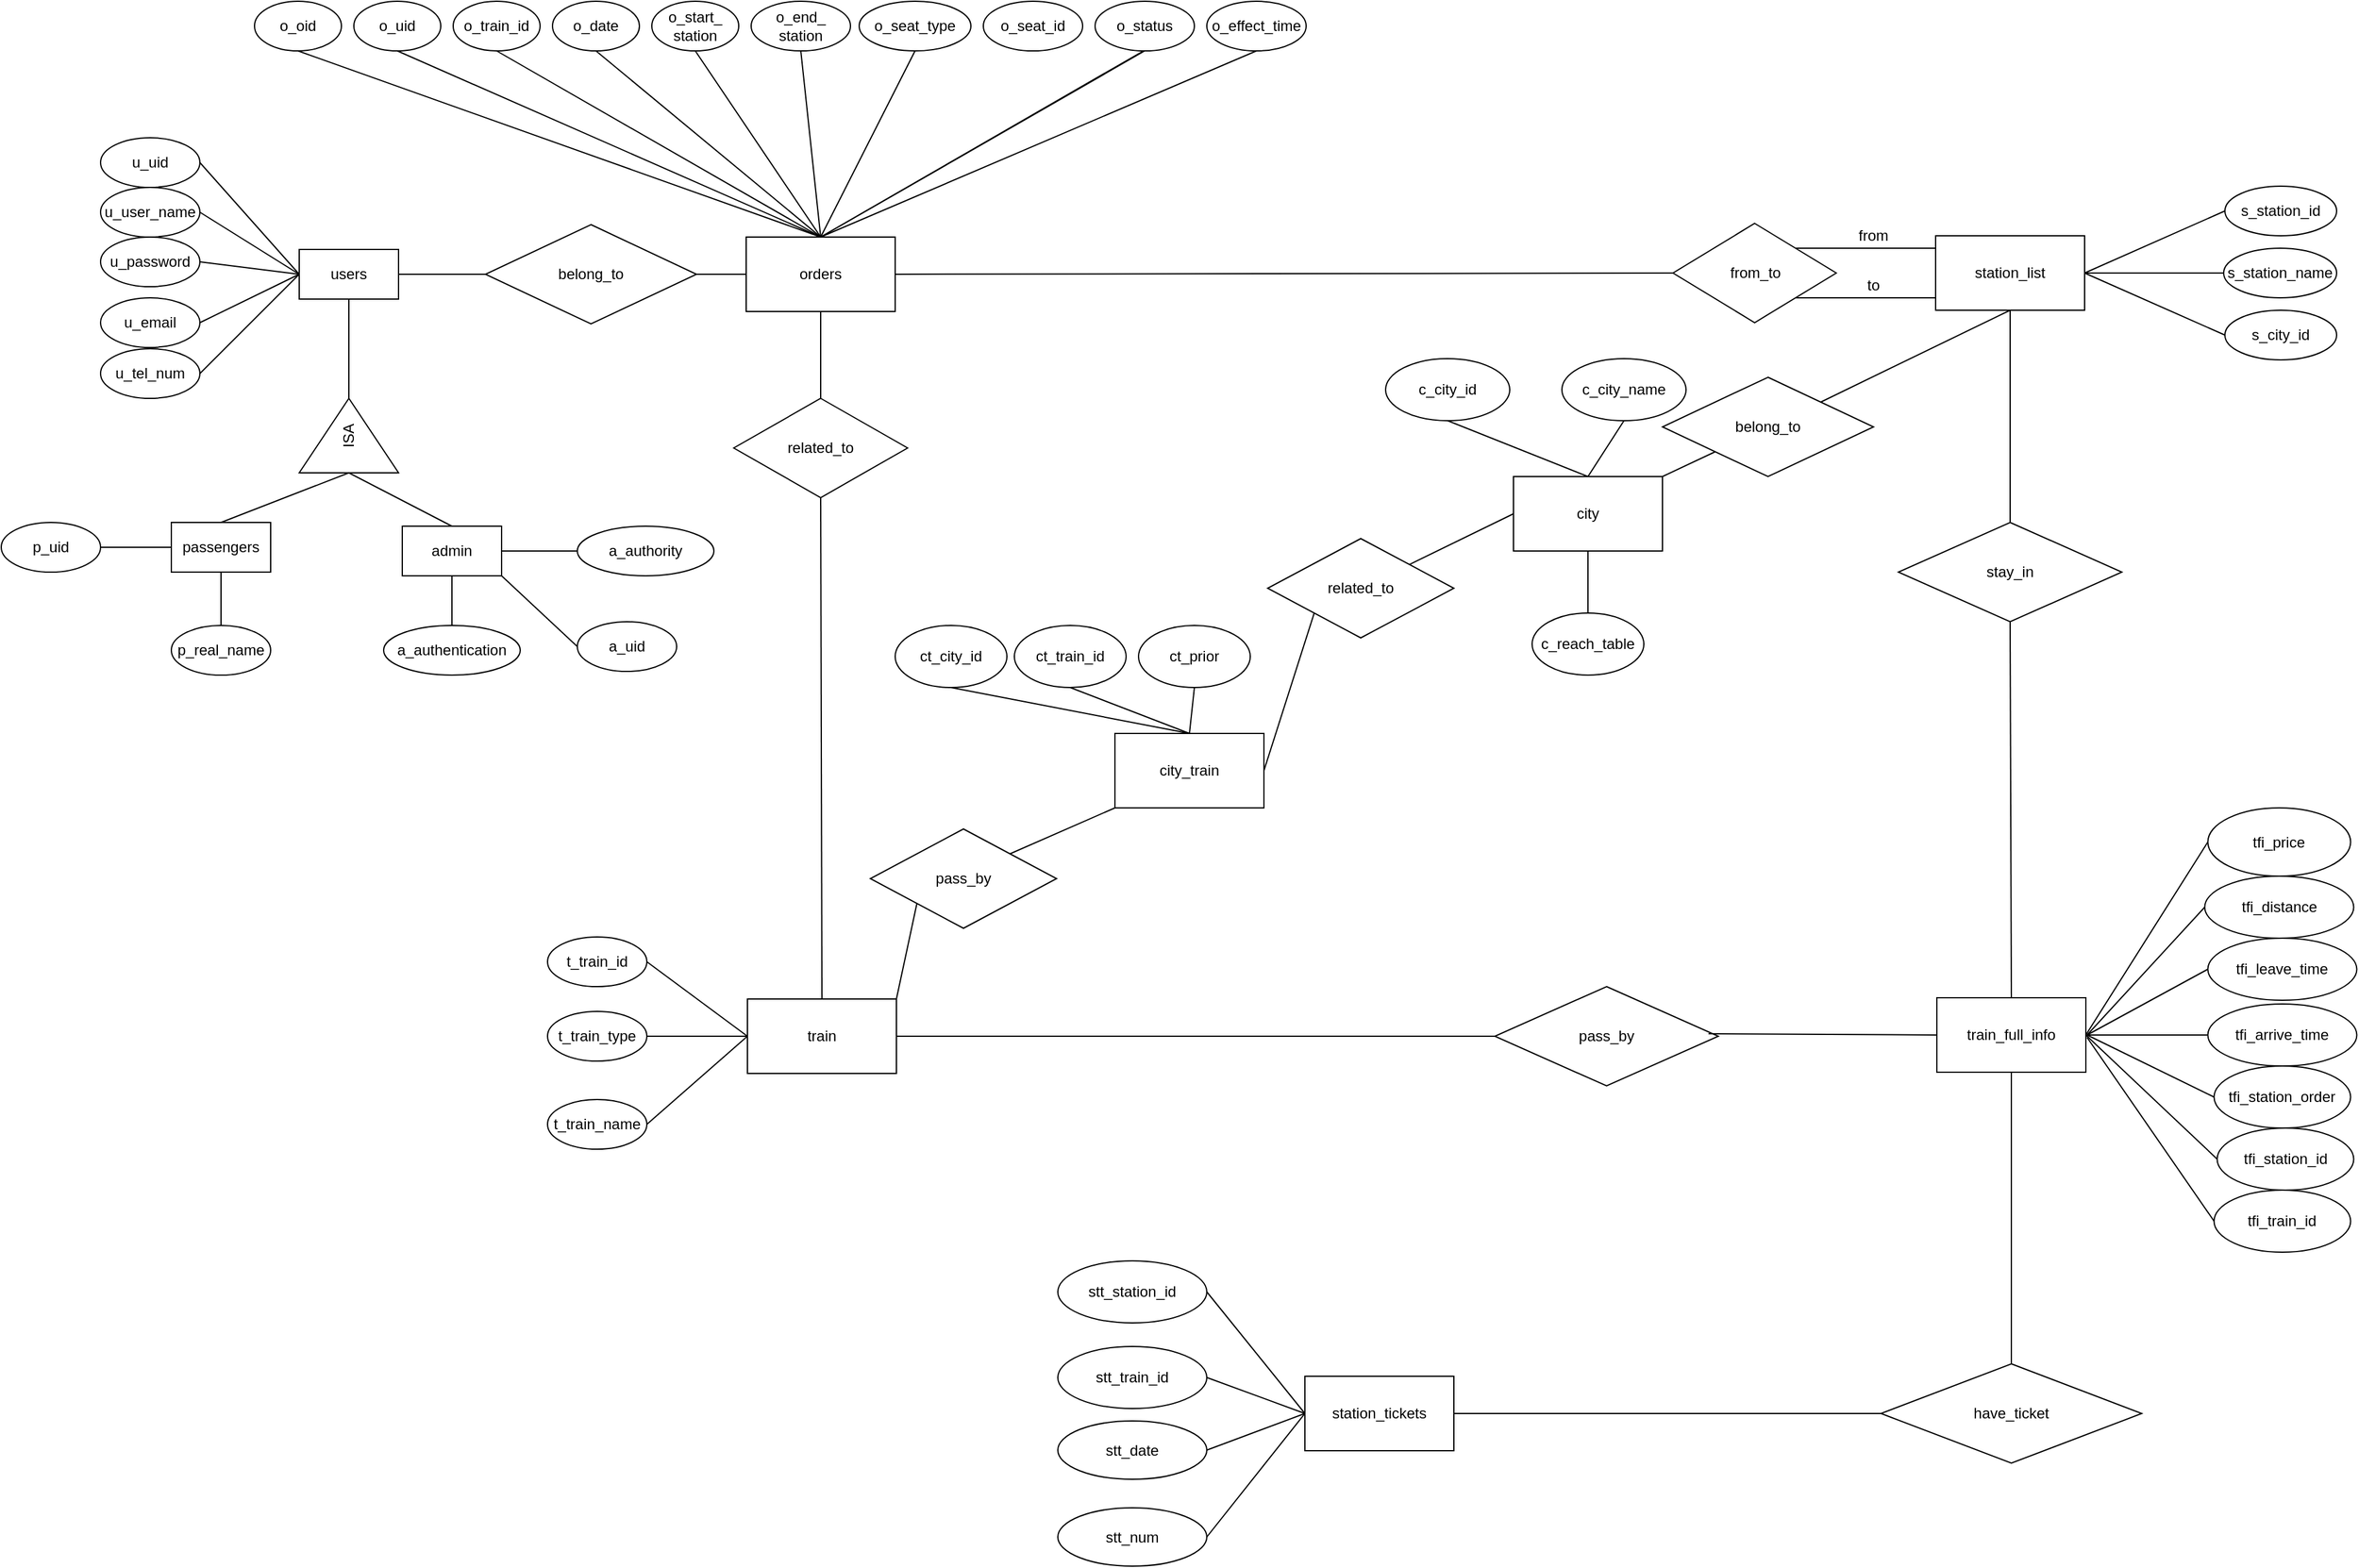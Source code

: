 <mxfile version="16.5.1" type="device"><diagram id="3WP9Cz6y5R1xA3ttCT01" name="Page-1"><mxGraphModel dx="1346" dy="2061" grid="1" gridSize="10" guides="1" tooltips="1" connect="1" arrows="1" fold="1" page="1" pageScale="1" pageWidth="827" pageHeight="1169" math="0" shadow="0"><root><mxCell id="0"/><mxCell id="1" parent="0"/><mxCell id="SKUcBl35eQiGUGFRGZjN-1" value="users" style="rounded=0;whiteSpace=wrap;html=1;" parent="1" vertex="1"><mxGeometry x="270" y="-385" width="80" height="40" as="geometry"/></mxCell><mxCell id="SKUcBl35eQiGUGFRGZjN-2" value="u_uid" style="ellipse;whiteSpace=wrap;html=1;" parent="1" vertex="1"><mxGeometry x="110" y="-475" width="80" height="40" as="geometry"/></mxCell><mxCell id="SKUcBl35eQiGUGFRGZjN-3" value="u_user_name" style="ellipse;whiteSpace=wrap;html=1;" parent="1" vertex="1"><mxGeometry x="110" y="-435" width="80" height="40" as="geometry"/></mxCell><mxCell id="SKUcBl35eQiGUGFRGZjN-4" value="u_password" style="ellipse;whiteSpace=wrap;html=1;" parent="1" vertex="1"><mxGeometry x="110" y="-395" width="80" height="40" as="geometry"/></mxCell><mxCell id="SKUcBl35eQiGUGFRGZjN-6" value="u_tel_num" style="ellipse;whiteSpace=wrap;html=1;" parent="1" vertex="1"><mxGeometry x="110" y="-305" width="80" height="40" as="geometry"/></mxCell><mxCell id="SKUcBl35eQiGUGFRGZjN-8" value="u_email" style="ellipse;whiteSpace=wrap;html=1;" parent="1" vertex="1"><mxGeometry x="110" y="-346" width="80" height="40" as="geometry"/></mxCell><mxCell id="SKUcBl35eQiGUGFRGZjN-10" value="" style="endArrow=none;html=1;rounded=0;entryX=1;entryY=0.5;entryDx=0;entryDy=0;exitX=0;exitY=0.5;exitDx=0;exitDy=0;" parent="1" source="SKUcBl35eQiGUGFRGZjN-1" target="SKUcBl35eQiGUGFRGZjN-8" edge="1"><mxGeometry width="50" height="50" relative="1" as="geometry"><mxPoint x="250" y="-415" as="sourcePoint"/><mxPoint x="300" y="-465" as="targetPoint"/></mxGeometry></mxCell><mxCell id="SKUcBl35eQiGUGFRGZjN-11" value="" style="endArrow=none;html=1;rounded=0;entryX=1;entryY=0.5;entryDx=0;entryDy=0;" parent="1" target="SKUcBl35eQiGUGFRGZjN-2" edge="1"><mxGeometry width="50" height="50" relative="1" as="geometry"><mxPoint x="270" y="-365" as="sourcePoint"/><mxPoint x="460" y="-465" as="targetPoint"/></mxGeometry></mxCell><mxCell id="SKUcBl35eQiGUGFRGZjN-12" value="" style="endArrow=none;html=1;rounded=0;entryX=1;entryY=0.5;entryDx=0;entryDy=0;exitX=0;exitY=0.5;exitDx=0;exitDy=0;" parent="1" source="SKUcBl35eQiGUGFRGZjN-1" target="SKUcBl35eQiGUGFRGZjN-3" edge="1"><mxGeometry width="50" height="50" relative="1" as="geometry"><mxPoint x="410" y="-415" as="sourcePoint"/><mxPoint x="460" y="-465" as="targetPoint"/></mxGeometry></mxCell><mxCell id="SKUcBl35eQiGUGFRGZjN-13" value="" style="endArrow=none;html=1;rounded=0;entryX=1;entryY=0.5;entryDx=0;entryDy=0;exitX=0;exitY=0.5;exitDx=0;exitDy=0;" parent="1" source="SKUcBl35eQiGUGFRGZjN-1" target="SKUcBl35eQiGUGFRGZjN-4" edge="1"><mxGeometry width="50" height="50" relative="1" as="geometry"><mxPoint x="410" y="-415" as="sourcePoint"/><mxPoint x="460" y="-465" as="targetPoint"/></mxGeometry></mxCell><mxCell id="SKUcBl35eQiGUGFRGZjN-15" value="" style="endArrow=none;html=1;rounded=0;entryX=0;entryY=0.5;entryDx=0;entryDy=0;exitX=1;exitY=0.5;exitDx=0;exitDy=0;" parent="1" source="SKUcBl35eQiGUGFRGZjN-6" target="SKUcBl35eQiGUGFRGZjN-1" edge="1"><mxGeometry width="50" height="50" relative="1" as="geometry"><mxPoint x="410" y="-415" as="sourcePoint"/><mxPoint x="460" y="-465" as="targetPoint"/></mxGeometry></mxCell><mxCell id="SKUcBl35eQiGUGFRGZjN-17" value="belong_to" style="rhombus;whiteSpace=wrap;html=1;" parent="1" vertex="1"><mxGeometry x="420" y="-405" width="170" height="80" as="geometry"/></mxCell><mxCell id="SKUcBl35eQiGUGFRGZjN-18" value="" style="endArrow=none;html=1;rounded=0;entryX=0;entryY=0.5;entryDx=0;entryDy=0;exitX=1;exitY=0.5;exitDx=0;exitDy=0;" parent="1" source="SKUcBl35eQiGUGFRGZjN-1" target="SKUcBl35eQiGUGFRGZjN-17" edge="1"><mxGeometry width="50" height="50" relative="1" as="geometry"><mxPoint x="410" y="-285" as="sourcePoint"/><mxPoint x="460" y="-335" as="targetPoint"/></mxGeometry></mxCell><mxCell id="SKUcBl35eQiGUGFRGZjN-19" value="orders" style="rounded=0;whiteSpace=wrap;html=1;" parent="1" vertex="1"><mxGeometry x="630" y="-395" width="120" height="60" as="geometry"/></mxCell><mxCell id="SKUcBl35eQiGUGFRGZjN-20" value="" style="endArrow=none;html=1;rounded=0;entryX=0;entryY=0.5;entryDx=0;entryDy=0;exitX=1;exitY=0.5;exitDx=0;exitDy=0;" parent="1" source="SKUcBl35eQiGUGFRGZjN-17" target="SKUcBl35eQiGUGFRGZjN-19" edge="1"><mxGeometry width="50" height="50" relative="1" as="geometry"><mxPoint x="720" y="-285" as="sourcePoint"/><mxPoint x="770" y="-335" as="targetPoint"/></mxGeometry></mxCell><mxCell id="SKUcBl35eQiGUGFRGZjN-21" value="o_oid" style="ellipse;whiteSpace=wrap;html=1;" parent="1" vertex="1"><mxGeometry x="234" y="-585" width="70" height="40" as="geometry"/></mxCell><mxCell id="SKUcBl35eQiGUGFRGZjN-22" value="o_uid" style="ellipse;whiteSpace=wrap;html=1;" parent="1" vertex="1"><mxGeometry x="314" y="-585" width="70" height="40" as="geometry"/></mxCell><mxCell id="SKUcBl35eQiGUGFRGZjN-23" value="o_train_id" style="ellipse;whiteSpace=wrap;html=1;" parent="1" vertex="1"><mxGeometry x="394" y="-585" width="70" height="40" as="geometry"/></mxCell><mxCell id="SKUcBl35eQiGUGFRGZjN-24" value="o_date" style="ellipse;whiteSpace=wrap;html=1;" parent="1" vertex="1"><mxGeometry x="474" y="-585" width="70" height="40" as="geometry"/></mxCell><mxCell id="SKUcBl35eQiGUGFRGZjN-25" value="o_start_&lt;br&gt;station" style="ellipse;whiteSpace=wrap;html=1;" parent="1" vertex="1"><mxGeometry x="554" y="-585" width="70" height="40" as="geometry"/></mxCell><mxCell id="SKUcBl35eQiGUGFRGZjN-26" value="o_end_&lt;br&gt;station" style="ellipse;whiteSpace=wrap;html=1;" parent="1" vertex="1"><mxGeometry x="634" y="-585" width="80" height="40" as="geometry"/></mxCell><mxCell id="SKUcBl35eQiGUGFRGZjN-28" value="o_status" style="ellipse;whiteSpace=wrap;html=1;" parent="1" vertex="1"><mxGeometry x="911" y="-585" width="80" height="40" as="geometry"/></mxCell><mxCell id="SKUcBl35eQiGUGFRGZjN-29" value="o_effect_time" style="ellipse;whiteSpace=wrap;html=1;" parent="1" vertex="1"><mxGeometry x="1001" y="-585" width="80" height="40" as="geometry"/></mxCell><mxCell id="SKUcBl35eQiGUGFRGZjN-30" value="" style="endArrow=none;html=1;rounded=0;entryX=0.5;entryY=1;entryDx=0;entryDy=0;exitX=0.5;exitY=0;exitDx=0;exitDy=0;" parent="1" source="SKUcBl35eQiGUGFRGZjN-19" target="SKUcBl35eQiGUGFRGZjN-21" edge="1"><mxGeometry width="50" height="50" relative="1" as="geometry"><mxPoint x="740" y="-455" as="sourcePoint"/><mxPoint x="790" y="-505" as="targetPoint"/></mxGeometry></mxCell><mxCell id="SKUcBl35eQiGUGFRGZjN-31" value="" style="endArrow=none;html=1;rounded=0;entryX=0.5;entryY=1;entryDx=0;entryDy=0;exitX=0.5;exitY=0;exitDx=0;exitDy=0;" parent="1" source="SKUcBl35eQiGUGFRGZjN-19" target="SKUcBl35eQiGUGFRGZjN-22" edge="1"><mxGeometry width="50" height="50" relative="1" as="geometry"><mxPoint x="740" y="-455" as="sourcePoint"/><mxPoint x="790" y="-505" as="targetPoint"/></mxGeometry></mxCell><mxCell id="SKUcBl35eQiGUGFRGZjN-32" value="" style="endArrow=none;html=1;rounded=0;entryX=0.5;entryY=1;entryDx=0;entryDy=0;" parent="1" target="SKUcBl35eQiGUGFRGZjN-23" edge="1"><mxGeometry width="50" height="50" relative="1" as="geometry"><mxPoint x="690" y="-395" as="sourcePoint"/><mxPoint x="790" y="-505" as="targetPoint"/></mxGeometry></mxCell><mxCell id="SKUcBl35eQiGUGFRGZjN-33" value="" style="endArrow=none;html=1;rounded=0;entryX=0.5;entryY=1;entryDx=0;entryDy=0;exitX=0.5;exitY=0;exitDx=0;exitDy=0;" parent="1" source="SKUcBl35eQiGUGFRGZjN-19" target="SKUcBl35eQiGUGFRGZjN-24" edge="1"><mxGeometry width="50" height="50" relative="1" as="geometry"><mxPoint x="740" y="-455" as="sourcePoint"/><mxPoint x="790" y="-505" as="targetPoint"/></mxGeometry></mxCell><mxCell id="SKUcBl35eQiGUGFRGZjN-34" value="" style="endArrow=none;html=1;rounded=0;entryX=0.5;entryY=1;entryDx=0;entryDy=0;exitX=0.5;exitY=0;exitDx=0;exitDy=0;" parent="1" source="SKUcBl35eQiGUGFRGZjN-19" target="SKUcBl35eQiGUGFRGZjN-25" edge="1"><mxGeometry width="50" height="50" relative="1" as="geometry"><mxPoint x="740" y="-455" as="sourcePoint"/><mxPoint x="790" y="-505" as="targetPoint"/></mxGeometry></mxCell><mxCell id="SKUcBl35eQiGUGFRGZjN-35" value="" style="endArrow=none;html=1;rounded=0;entryX=0.5;entryY=1;entryDx=0;entryDy=0;" parent="1" target="SKUcBl35eQiGUGFRGZjN-26" edge="1"><mxGeometry width="50" height="50" relative="1" as="geometry"><mxPoint x="690" y="-395" as="sourcePoint"/><mxPoint x="790" y="-505" as="targetPoint"/></mxGeometry></mxCell><mxCell id="SKUcBl35eQiGUGFRGZjN-37" value="" style="endArrow=none;html=1;rounded=0;entryX=0.5;entryY=1;entryDx=0;entryDy=0;exitX=0.5;exitY=0;exitDx=0;exitDy=0;" parent="1" source="SKUcBl35eQiGUGFRGZjN-19" target="SKUcBl35eQiGUGFRGZjN-28" edge="1"><mxGeometry width="50" height="50" relative="1" as="geometry"><mxPoint x="740" y="-455" as="sourcePoint"/><mxPoint x="790" y="-505" as="targetPoint"/></mxGeometry></mxCell><mxCell id="SKUcBl35eQiGUGFRGZjN-38" value="" style="endArrow=none;html=1;rounded=0;entryX=0.5;entryY=1;entryDx=0;entryDy=0;exitX=0.5;exitY=0;exitDx=0;exitDy=0;" parent="1" source="SKUcBl35eQiGUGFRGZjN-19" target="SKUcBl35eQiGUGFRGZjN-29" edge="1"><mxGeometry width="50" height="50" relative="1" as="geometry"><mxPoint x="740" y="-455" as="sourcePoint"/><mxPoint x="790" y="-505" as="targetPoint"/></mxGeometry></mxCell><mxCell id="SKUcBl35eQiGUGFRGZjN-39" value="related_to" style="rhombus;whiteSpace=wrap;html=1;" parent="1" vertex="1"><mxGeometry x="620" y="-265" width="140" height="80" as="geometry"/></mxCell><mxCell id="SKUcBl35eQiGUGFRGZjN-40" value="" style="endArrow=none;html=1;rounded=0;entryX=0.5;entryY=0;entryDx=0;entryDy=0;exitX=0.5;exitY=1;exitDx=0;exitDy=0;" parent="1" source="SKUcBl35eQiGUGFRGZjN-19" target="SKUcBl35eQiGUGFRGZjN-39" edge="1"><mxGeometry width="50" height="50" relative="1" as="geometry"><mxPoint x="740" y="-365" as="sourcePoint"/><mxPoint x="790" y="-415" as="targetPoint"/></mxGeometry></mxCell><mxCell id="SKUcBl35eQiGUGFRGZjN-41" value="train" style="rounded=0;whiteSpace=wrap;html=1;" parent="1" vertex="1"><mxGeometry x="631" y="219" width="120" height="60" as="geometry"/></mxCell><mxCell id="SKUcBl35eQiGUGFRGZjN-42" value="t_train_id" style="ellipse;whiteSpace=wrap;html=1;" parent="1" vertex="1"><mxGeometry x="470" y="169" width="80" height="40" as="geometry"/></mxCell><mxCell id="SKUcBl35eQiGUGFRGZjN-43" value="t_train_type" style="ellipse;whiteSpace=wrap;html=1;" parent="1" vertex="1"><mxGeometry x="470" y="229" width="80" height="40" as="geometry"/></mxCell><mxCell id="SKUcBl35eQiGUGFRGZjN-45" value="" style="endArrow=none;html=1;rounded=0;exitX=0;exitY=0.5;exitDx=0;exitDy=0;entryX=1;entryY=0.5;entryDx=0;entryDy=0;" parent="1" source="SKUcBl35eQiGUGFRGZjN-41" target="SKUcBl35eQiGUGFRGZjN-42" edge="1"><mxGeometry width="50" height="50" relative="1" as="geometry"><mxPoint x="741" y="239" as="sourcePoint"/><mxPoint x="551" y="217" as="targetPoint"/></mxGeometry></mxCell><mxCell id="SKUcBl35eQiGUGFRGZjN-46" value="" style="endArrow=none;html=1;rounded=0;entryX=1;entryY=0.5;entryDx=0;entryDy=0;exitX=0;exitY=0.5;exitDx=0;exitDy=0;" parent="1" source="SKUcBl35eQiGUGFRGZjN-41" target="SKUcBl35eQiGUGFRGZjN-43" edge="1"><mxGeometry width="50" height="50" relative="1" as="geometry"><mxPoint x="741" y="239" as="sourcePoint"/><mxPoint x="791" y="189" as="targetPoint"/></mxGeometry></mxCell><mxCell id="SKUcBl35eQiGUGFRGZjN-47" value="" style="endArrow=none;html=1;rounded=0;entryX=0.5;entryY=1;entryDx=0;entryDy=0;exitX=0.5;exitY=0;exitDx=0;exitDy=0;" parent="1" source="SKUcBl35eQiGUGFRGZjN-41" target="SKUcBl35eQiGUGFRGZjN-39" edge="1"><mxGeometry width="50" height="50" relative="1" as="geometry"><mxPoint x="740" y="-125" as="sourcePoint"/><mxPoint x="790" y="-175" as="targetPoint"/></mxGeometry></mxCell><mxCell id="SKUcBl35eQiGUGFRGZjN-48" value="pass_by" style="rhombus;whiteSpace=wrap;html=1;" parent="1" vertex="1"><mxGeometry x="1233" y="209" width="180" height="80" as="geometry"/></mxCell><mxCell id="SKUcBl35eQiGUGFRGZjN-50" value="station_list" style="rounded=0;whiteSpace=wrap;html=1;" parent="1" vertex="1"><mxGeometry x="1588" y="-396" width="120" height="60" as="geometry"/></mxCell><mxCell id="SKUcBl35eQiGUGFRGZjN-51" value="s_station_id" style="ellipse;whiteSpace=wrap;html=1;" parent="1" vertex="1"><mxGeometry x="1821" y="-436" width="90" height="40" as="geometry"/></mxCell><mxCell id="SKUcBl35eQiGUGFRGZjN-52" value="s_station_name" style="ellipse;whiteSpace=wrap;html=1;" parent="1" vertex="1"><mxGeometry x="1820" y="-386" width="91" height="40" as="geometry"/></mxCell><mxCell id="SKUcBl35eQiGUGFRGZjN-53" value="s_city_id" style="ellipse;whiteSpace=wrap;html=1;" parent="1" vertex="1"><mxGeometry x="1821" y="-336" width="90" height="40" as="geometry"/></mxCell><mxCell id="SKUcBl35eQiGUGFRGZjN-54" value="" style="endArrow=none;html=1;rounded=0;entryX=0;entryY=0.5;entryDx=0;entryDy=0;exitX=1;exitY=0.5;exitDx=0;exitDy=0;" parent="1" source="SKUcBl35eQiGUGFRGZjN-50" target="SKUcBl35eQiGUGFRGZjN-51" edge="1"><mxGeometry width="50" height="50" relative="1" as="geometry"><mxPoint x="2327" y="-116" as="sourcePoint"/><mxPoint x="2377" y="-166" as="targetPoint"/></mxGeometry></mxCell><mxCell id="SKUcBl35eQiGUGFRGZjN-55" value="" style="endArrow=none;html=1;rounded=0;entryX=0;entryY=0.5;entryDx=0;entryDy=0;exitX=1;exitY=0.5;exitDx=0;exitDy=0;" parent="1" source="SKUcBl35eQiGUGFRGZjN-50" target="SKUcBl35eQiGUGFRGZjN-52" edge="1"><mxGeometry width="50" height="50" relative="1" as="geometry"><mxPoint x="2327" y="-116" as="sourcePoint"/><mxPoint x="2377" y="-166" as="targetPoint"/></mxGeometry></mxCell><mxCell id="SKUcBl35eQiGUGFRGZjN-56" value="" style="endArrow=none;html=1;rounded=0;entryX=0;entryY=0.5;entryDx=0;entryDy=0;exitX=1;exitY=0.5;exitDx=0;exitDy=0;" parent="1" source="SKUcBl35eQiGUGFRGZjN-50" target="SKUcBl35eQiGUGFRGZjN-53" edge="1"><mxGeometry width="50" height="50" relative="1" as="geometry"><mxPoint x="2137" y="-76" as="sourcePoint"/><mxPoint x="2377" y="-166" as="targetPoint"/></mxGeometry></mxCell><mxCell id="SKUcBl35eQiGUGFRGZjN-57" value="" style="endArrow=none;html=1;rounded=0;entryX=1;entryY=0.5;entryDx=0;entryDy=0;exitX=0;exitY=0.5;exitDx=0;exitDy=0;" parent="1" source="SKUcBl35eQiGUGFRGZjN-48" target="SKUcBl35eQiGUGFRGZjN-41" edge="1"><mxGeometry width="50" height="50" relative="1" as="geometry"><mxPoint x="919" y="249" as="sourcePoint"/><mxPoint x="1051" y="159" as="targetPoint"/></mxGeometry></mxCell><mxCell id="SKUcBl35eQiGUGFRGZjN-60" value="" style="endArrow=none;html=1;rounded=0;exitX=0.5;exitY=0;exitDx=0;exitDy=0;entryX=0.5;entryY=1;entryDx=0;entryDy=0;" parent="1" source="SKUcBl35eQiGUGFRGZjN-61" target="SKUcBl35eQiGUGFRGZjN-50" edge="1"><mxGeometry width="50" height="50" relative="1" as="geometry"><mxPoint x="1947" y="-116" as="sourcePoint"/><mxPoint x="1997" y="-206" as="targetPoint"/></mxGeometry></mxCell><mxCell id="SKUcBl35eQiGUGFRGZjN-61" value="stay_in" style="rhombus;whiteSpace=wrap;html=1;" parent="1" vertex="1"><mxGeometry x="1558" y="-165" width="180" height="80" as="geometry"/></mxCell><mxCell id="SKUcBl35eQiGUGFRGZjN-62" value="train_full_info" style="rounded=0;whiteSpace=wrap;html=1;" parent="1" vertex="1"><mxGeometry x="1589" y="218" width="120" height="60" as="geometry"/></mxCell><mxCell id="SKUcBl35eQiGUGFRGZjN-63" value="" style="endArrow=none;html=1;rounded=0;entryX=0.5;entryY=1;entryDx=0;entryDy=0;exitX=0.5;exitY=0;exitDx=0;exitDy=0;" parent="1" source="SKUcBl35eQiGUGFRGZjN-62" target="SKUcBl35eQiGUGFRGZjN-61" edge="1"><mxGeometry width="50" height="50" relative="1" as="geometry"><mxPoint x="1958" y="34" as="sourcePoint"/><mxPoint x="2008" y="-16" as="targetPoint"/></mxGeometry></mxCell><mxCell id="SKUcBl35eQiGUGFRGZjN-64" value="" style="endArrow=none;html=1;rounded=0;entryX=0.956;entryY=0.475;entryDx=0;entryDy=0;exitX=0;exitY=0.5;exitDx=0;exitDy=0;entryPerimeter=0;" parent="1" source="SKUcBl35eQiGUGFRGZjN-62" target="SKUcBl35eQiGUGFRGZjN-48" edge="1"><mxGeometry width="50" height="50" relative="1" as="geometry"><mxPoint x="1959" y="398" as="sourcePoint"/><mxPoint x="1413" y="249" as="targetPoint"/></mxGeometry></mxCell><mxCell id="SKUcBl35eQiGUGFRGZjN-65" value="tfi_train_id" style="ellipse;whiteSpace=wrap;html=1;" parent="1" vertex="1"><mxGeometry x="1812.25" y="373" width="110" height="50" as="geometry"/></mxCell><mxCell id="SKUcBl35eQiGUGFRGZjN-66" value="tfi_station_id" style="ellipse;whiteSpace=wrap;html=1;" parent="1" vertex="1"><mxGeometry x="1814.75" y="323" width="110" height="50" as="geometry"/></mxCell><mxCell id="SKUcBl35eQiGUGFRGZjN-67" value="tfi_station_order" style="ellipse;whiteSpace=wrap;html=1;" parent="1" vertex="1"><mxGeometry x="1812.25" y="273" width="110" height="50" as="geometry"/></mxCell><mxCell id="SKUcBl35eQiGUGFRGZjN-68" value="tfi_arrive_time" style="ellipse;whiteSpace=wrap;html=1;" parent="1" vertex="1"><mxGeometry x="1807.25" y="223" width="120" height="50" as="geometry"/></mxCell><mxCell id="SKUcBl35eQiGUGFRGZjN-69" value="tfi_leave_time" style="ellipse;whiteSpace=wrap;html=1;" parent="1" vertex="1"><mxGeometry x="1807.25" y="170" width="120" height="50" as="geometry"/></mxCell><mxCell id="SKUcBl35eQiGUGFRGZjN-72" value="tfi_price" style="ellipse;whiteSpace=wrap;html=1;" parent="1" vertex="1"><mxGeometry x="1807.25" y="65" width="115" height="55" as="geometry"/></mxCell><mxCell id="SKUcBl35eQiGUGFRGZjN-77" value="" style="endArrow=none;html=1;rounded=0;entryX=1;entryY=0.5;entryDx=0;entryDy=0;exitX=0;exitY=0.5;exitDx=0;exitDy=0;" parent="1" source="SKUcBl35eQiGUGFRGZjN-66" target="SKUcBl35eQiGUGFRGZjN-62" edge="1"><mxGeometry width="50" height="50" relative="1" as="geometry"><mxPoint x="1920" y="350" as="sourcePoint"/><mxPoint x="1355" y="269" as="targetPoint"/></mxGeometry></mxCell><mxCell id="SKUcBl35eQiGUGFRGZjN-78" value="" style="endArrow=none;html=1;rounded=0;exitX=0;exitY=0.5;exitDx=0;exitDy=0;" parent="1" source="SKUcBl35eQiGUGFRGZjN-67" edge="1"><mxGeometry width="50" height="50" relative="1" as="geometry"><mxPoint x="1305" y="319" as="sourcePoint"/><mxPoint x="1710" y="248" as="targetPoint"/></mxGeometry></mxCell><mxCell id="SKUcBl35eQiGUGFRGZjN-79" value="" style="endArrow=none;html=1;rounded=0;exitX=0;exitY=0.5;exitDx=0;exitDy=0;" parent="1" source="SKUcBl35eQiGUGFRGZjN-68" edge="1"><mxGeometry width="50" height="50" relative="1" as="geometry"><mxPoint x="1529" y="318" as="sourcePoint"/><mxPoint x="1710" y="248" as="targetPoint"/></mxGeometry></mxCell><mxCell id="SKUcBl35eQiGUGFRGZjN-80" value="" style="endArrow=none;html=1;rounded=0;exitX=0;exitY=0.5;exitDx=0;exitDy=0;" parent="1" source="SKUcBl35eQiGUGFRGZjN-69" edge="1"><mxGeometry width="50" height="50" relative="1" as="geometry"><mxPoint x="1669" y="318" as="sourcePoint"/><mxPoint x="1710" y="248" as="targetPoint"/></mxGeometry></mxCell><mxCell id="SKUcBl35eQiGUGFRGZjN-81" value="" style="endArrow=none;html=1;rounded=0;exitX=0;exitY=0.5;exitDx=0;exitDy=0;" parent="1" source="3-4z5lfq1xao1zdxRYfD-5" edge="1"><mxGeometry width="50" height="50" relative="1" as="geometry"><mxPoint x="1669" y="318" as="sourcePoint"/><mxPoint x="1710" y="248" as="targetPoint"/></mxGeometry></mxCell><mxCell id="SKUcBl35eQiGUGFRGZjN-84" value="" style="endArrow=none;html=1;rounded=0;exitX=0;exitY=0.5;exitDx=0;exitDy=0;entryX=1;entryY=0.5;entryDx=0;entryDy=0;" parent="1" source="SKUcBl35eQiGUGFRGZjN-72" target="SKUcBl35eQiGUGFRGZjN-62" edge="1"><mxGeometry width="50" height="50" relative="1" as="geometry"><mxPoint x="1445" y="319" as="sourcePoint"/><mxPoint x="1645" y="279" as="targetPoint"/></mxGeometry></mxCell><mxCell id="SKUcBl35eQiGUGFRGZjN-90" value="from_to" style="rhombus;whiteSpace=wrap;html=1;" parent="1" vertex="1"><mxGeometry x="1376.5" y="-406" width="131.5" height="80" as="geometry"/></mxCell><mxCell id="SKUcBl35eQiGUGFRGZjN-91" value="" style="endArrow=none;html=1;rounded=0;entryX=1;entryY=0;entryDx=0;entryDy=0;" parent="1" target="SKUcBl35eQiGUGFRGZjN-90" edge="1"><mxGeometry width="50" height="50" relative="1" as="geometry"><mxPoint x="1588" y="-386" as="sourcePoint"/><mxPoint x="1485.125" y="-386" as="targetPoint"/></mxGeometry></mxCell><mxCell id="SKUcBl35eQiGUGFRGZjN-93" value="" style="endArrow=none;html=1;rounded=0;entryX=1;entryY=1;entryDx=0;entryDy=0;" parent="1" edge="1"><mxGeometry width="50" height="50" relative="1" as="geometry"><mxPoint x="1588" y="-346" as="sourcePoint"/><mxPoint x="1475.125" y="-346" as="targetPoint"/></mxGeometry></mxCell><mxCell id="SKUcBl35eQiGUGFRGZjN-95" value="" style="endArrow=none;html=1;rounded=0;entryX=0;entryY=0.5;entryDx=0;entryDy=0;exitX=1;exitY=0.5;exitDx=0;exitDy=0;" parent="1" source="SKUcBl35eQiGUGFRGZjN-19" target="SKUcBl35eQiGUGFRGZjN-90" edge="1"><mxGeometry width="50" height="50" relative="1" as="geometry"><mxPoint x="860" y="-255" as="sourcePoint"/><mxPoint x="910" y="-305" as="targetPoint"/></mxGeometry></mxCell><mxCell id="SKUcBl35eQiGUGFRGZjN-96" value="from" style="text;html=1;strokeColor=none;fillColor=none;align=center;verticalAlign=middle;whiteSpace=wrap;rounded=0;" parent="1" vertex="1"><mxGeometry x="1508" y="-406" width="60" height="20" as="geometry"/></mxCell><mxCell id="SKUcBl35eQiGUGFRGZjN-97" value="to" style="text;html=1;strokeColor=none;fillColor=none;align=center;verticalAlign=middle;whiteSpace=wrap;rounded=0;" parent="1" vertex="1"><mxGeometry x="1508" y="-366" width="60" height="20" as="geometry"/></mxCell><mxCell id="SKUcBl35eQiGUGFRGZjN-98" value="have_ticket" style="rhombus;whiteSpace=wrap;html=1;" parent="1" vertex="1"><mxGeometry x="1544" y="513" width="210" height="80" as="geometry"/></mxCell><mxCell id="SKUcBl35eQiGUGFRGZjN-99" value="" style="endArrow=none;html=1;rounded=0;entryX=0.5;entryY=1;entryDx=0;entryDy=0;" parent="1" source="SKUcBl35eQiGUGFRGZjN-98" target="SKUcBl35eQiGUGFRGZjN-62" edge="1"><mxGeometry width="50" height="50" relative="1" as="geometry"><mxPoint x="1920" y="710" as="sourcePoint"/><mxPoint x="1660" y="280" as="targetPoint"/></mxGeometry></mxCell><mxCell id="SKUcBl35eQiGUGFRGZjN-100" value="station_tickets" style="rounded=0;whiteSpace=wrap;html=1;" parent="1" vertex="1"><mxGeometry x="1080" y="523" width="120" height="60" as="geometry"/></mxCell><mxCell id="SKUcBl35eQiGUGFRGZjN-101" value="" style="endArrow=none;html=1;rounded=0;entryX=1;entryY=0.5;entryDx=0;entryDy=0;exitX=0;exitY=0.5;exitDx=0;exitDy=0;" parent="1" source="SKUcBl35eQiGUGFRGZjN-98" target="SKUcBl35eQiGUGFRGZjN-100" edge="1"><mxGeometry width="50" height="50" relative="1" as="geometry"><mxPoint x="2029" y="753" as="sourcePoint"/><mxPoint x="1969" y="743" as="targetPoint"/></mxGeometry></mxCell><mxCell id="SKUcBl35eQiGUGFRGZjN-102" value="stt_station_id" style="ellipse;whiteSpace=wrap;html=1;" parent="1" vertex="1"><mxGeometry x="881" y="430" width="120" height="50" as="geometry"/></mxCell><mxCell id="SKUcBl35eQiGUGFRGZjN-103" value="stt_train_id" style="ellipse;whiteSpace=wrap;html=1;" parent="1" vertex="1"><mxGeometry x="881" y="499" width="120" height="50" as="geometry"/></mxCell><mxCell id="SKUcBl35eQiGUGFRGZjN-104" value="stt_date" style="ellipse;whiteSpace=wrap;html=1;" parent="1" vertex="1"><mxGeometry x="881" y="559" width="120" height="47" as="geometry"/></mxCell><mxCell id="SKUcBl35eQiGUGFRGZjN-105" value="stt_num" style="ellipse;whiteSpace=wrap;html=1;" parent="1" vertex="1"><mxGeometry x="881" y="629" width="120" height="47" as="geometry"/></mxCell><mxCell id="SKUcBl35eQiGUGFRGZjN-115" value="" style="endArrow=none;html=1;rounded=0;exitX=0;exitY=0.5;exitDx=0;exitDy=0;entryX=1;entryY=0.5;entryDx=0;entryDy=0;" parent="1" source="SKUcBl35eQiGUGFRGZjN-100" target="SKUcBl35eQiGUGFRGZjN-102" edge="1"><mxGeometry width="50" height="50" relative="1" as="geometry"><mxPoint x="1400" y="408" as="sourcePoint"/><mxPoint x="1354" y="54" as="targetPoint"/></mxGeometry></mxCell><mxCell id="SKUcBl35eQiGUGFRGZjN-116" value="" style="endArrow=none;html=1;rounded=0;entryX=1;entryY=0.5;entryDx=0;entryDy=0;" parent="1" target="SKUcBl35eQiGUGFRGZjN-103" edge="1"><mxGeometry width="50" height="50" relative="1" as="geometry"><mxPoint x="1080" y="553" as="sourcePoint"/><mxPoint x="1450" y="358" as="targetPoint"/></mxGeometry></mxCell><mxCell id="SKUcBl35eQiGUGFRGZjN-117" value="" style="endArrow=none;html=1;rounded=0;entryX=1;entryY=0.5;entryDx=0;entryDy=0;" parent="1" target="SKUcBl35eQiGUGFRGZjN-104" edge="1"><mxGeometry width="50" height="50" relative="1" as="geometry"><mxPoint x="1080" y="553" as="sourcePoint"/><mxPoint x="1450" y="358" as="targetPoint"/></mxGeometry></mxCell><mxCell id="SKUcBl35eQiGUGFRGZjN-118" value="" style="endArrow=none;html=1;rounded=0;exitX=0;exitY=0.5;exitDx=0;exitDy=0;entryX=1;entryY=0.5;entryDx=0;entryDy=0;" parent="1" source="SKUcBl35eQiGUGFRGZjN-100" target="SKUcBl35eQiGUGFRGZjN-105" edge="1"><mxGeometry width="50" height="50" relative="1" as="geometry"><mxPoint x="1400" y="408" as="sourcePoint"/><mxPoint x="1450" y="358" as="targetPoint"/></mxGeometry></mxCell><mxCell id="SKUcBl35eQiGUGFRGZjN-125" value="belong_to" style="rhombus;whiteSpace=wrap;html=1;" parent="1" vertex="1"><mxGeometry x="1368" y="-282" width="170" height="80" as="geometry"/></mxCell><mxCell id="SKUcBl35eQiGUGFRGZjN-126" value="" style="endArrow=none;html=1;rounded=0;exitX=0.5;exitY=1;exitDx=0;exitDy=0;entryX=1;entryY=0;entryDx=0;entryDy=0;" parent="1" source="SKUcBl35eQiGUGFRGZjN-50" target="SKUcBl35eQiGUGFRGZjN-125" edge="1"><mxGeometry width="50" height="50" relative="1" as="geometry"><mxPoint x="1378" y="-316" as="sourcePoint"/><mxPoint x="1544" y="-276" as="targetPoint"/></mxGeometry></mxCell><mxCell id="SKUcBl35eQiGUGFRGZjN-127" value="city" style="rounded=0;whiteSpace=wrap;html=1;" parent="1" vertex="1"><mxGeometry x="1248" y="-202" width="120" height="60" as="geometry"/></mxCell><mxCell id="SKUcBl35eQiGUGFRGZjN-128" value="" style="endArrow=none;html=1;rounded=0;entryX=0;entryY=1;entryDx=0;entryDy=0;exitX=1;exitY=0;exitDx=0;exitDy=0;" parent="1" source="SKUcBl35eQiGUGFRGZjN-127" target="SKUcBl35eQiGUGFRGZjN-125" edge="1"><mxGeometry width="50" height="50" relative="1" as="geometry"><mxPoint x="1154" y="-315" as="sourcePoint"/><mxPoint x="1204" y="-365" as="targetPoint"/></mxGeometry></mxCell><mxCell id="SKUcBl35eQiGUGFRGZjN-129" value="c_city_id" style="ellipse;whiteSpace=wrap;html=1;" parent="1" vertex="1"><mxGeometry x="1145" y="-297" width="100" height="50" as="geometry"/></mxCell><mxCell id="SKUcBl35eQiGUGFRGZjN-133" value="" style="endArrow=none;html=1;rounded=0;entryX=0.5;entryY=0;entryDx=0;entryDy=0;exitX=0.5;exitY=1;exitDx=0;exitDy=0;" parent="1" source="SKUcBl35eQiGUGFRGZjN-129" target="SKUcBl35eQiGUGFRGZjN-127" edge="1"><mxGeometry width="50" height="50" relative="1" as="geometry"><mxPoint x="1593" y="-575" as="sourcePoint"/><mxPoint x="1643" y="-625" as="targetPoint"/></mxGeometry></mxCell><mxCell id="SKUcBl35eQiGUGFRGZjN-135" value="c_city_name" style="ellipse;whiteSpace=wrap;html=1;" parent="1" vertex="1"><mxGeometry x="1287" y="-297" width="100" height="50" as="geometry"/></mxCell><mxCell id="SKUcBl35eQiGUGFRGZjN-136" value="" style="endArrow=none;html=1;rounded=0;entryX=0.5;entryY=1;entryDx=0;entryDy=0;exitX=0.5;exitY=0;exitDx=0;exitDy=0;" parent="1" source="SKUcBl35eQiGUGFRGZjN-127" target="SKUcBl35eQiGUGFRGZjN-135" edge="1"><mxGeometry width="50" height="50" relative="1" as="geometry"><mxPoint x="1533" y="-535" as="sourcePoint"/><mxPoint x="1583" y="-585" as="targetPoint"/></mxGeometry></mxCell><mxCell id="e4u-AcJ_8M2AJXt49gEP-1" value="o_seat_type" style="ellipse;whiteSpace=wrap;html=1;" parent="1" vertex="1"><mxGeometry x="721" y="-585" width="90" height="40" as="geometry"/></mxCell><mxCell id="e4u-AcJ_8M2AJXt49gEP-2" value="" style="endArrow=none;html=1;rounded=0;entryX=0.5;entryY=1;entryDx=0;entryDy=0;exitX=0.5;exitY=0;exitDx=0;exitDy=0;" parent="1" source="SKUcBl35eQiGUGFRGZjN-19" target="e4u-AcJ_8M2AJXt49gEP-1" edge="1"><mxGeometry width="50" height="50" relative="1" as="geometry"><mxPoint x="760" y="-335" as="sourcePoint"/><mxPoint x="810" y="-385" as="targetPoint"/></mxGeometry></mxCell><mxCell id="e4u-AcJ_8M2AJXt49gEP-7" value="pass_by" style="rhombus;whiteSpace=wrap;html=1;" parent="1" vertex="1"><mxGeometry x="730" y="82" width="150" height="80" as="geometry"/></mxCell><mxCell id="e4u-AcJ_8M2AJXt49gEP-8" value="" style="endArrow=none;html=1;rounded=0;entryX=0;entryY=1;entryDx=0;entryDy=0;exitX=1;exitY=0;exitDx=0;exitDy=0;" parent="1" source="SKUcBl35eQiGUGFRGZjN-41" target="e4u-AcJ_8M2AJXt49gEP-7" edge="1"><mxGeometry width="50" height="50" relative="1" as="geometry"><mxPoint x="1361" y="127" as="sourcePoint"/><mxPoint x="778.5" y="198" as="targetPoint"/></mxGeometry></mxCell><mxCell id="e4u-AcJ_8M2AJXt49gEP-15" value="city_train" style="rounded=0;whiteSpace=wrap;html=1;" parent="1" vertex="1"><mxGeometry x="927" y="5" width="120" height="60" as="geometry"/></mxCell><mxCell id="e4u-AcJ_8M2AJXt49gEP-16" value="related_to" style="rhombus;whiteSpace=wrap;html=1;" parent="1" vertex="1"><mxGeometry x="1050" y="-152" width="150" height="80" as="geometry"/></mxCell><mxCell id="e4u-AcJ_8M2AJXt49gEP-17" value="" style="endArrow=none;html=1;rounded=0;exitX=1;exitY=0;exitDx=0;exitDy=0;entryX=0;entryY=1;entryDx=0;entryDy=0;" parent="1" source="e4u-AcJ_8M2AJXt49gEP-7" target="e4u-AcJ_8M2AJXt49gEP-15" edge="1"><mxGeometry width="50" height="50" relative="1" as="geometry"><mxPoint x="1170" y="35" as="sourcePoint"/><mxPoint x="1220" y="-15" as="targetPoint"/></mxGeometry></mxCell><mxCell id="e4u-AcJ_8M2AJXt49gEP-18" value="" style="endArrow=none;html=1;rounded=0;exitX=1;exitY=0.5;exitDx=0;exitDy=0;entryX=0;entryY=1;entryDx=0;entryDy=0;" parent="1" source="e4u-AcJ_8M2AJXt49gEP-15" target="e4u-AcJ_8M2AJXt49gEP-16" edge="1"><mxGeometry width="50" height="50" relative="1" as="geometry"><mxPoint x="1170" y="35" as="sourcePoint"/><mxPoint x="1220" y="-15" as="targetPoint"/></mxGeometry></mxCell><mxCell id="e4u-AcJ_8M2AJXt49gEP-19" value="" style="endArrow=none;html=1;rounded=0;entryX=0;entryY=0.5;entryDx=0;entryDy=0;" parent="1" source="e4u-AcJ_8M2AJXt49gEP-16" target="SKUcBl35eQiGUGFRGZjN-127" edge="1"><mxGeometry width="50" height="50" relative="1" as="geometry"><mxPoint x="1170" y="35" as="sourcePoint"/><mxPoint x="1220" y="-15" as="targetPoint"/></mxGeometry></mxCell><mxCell id="e4u-AcJ_8M2AJXt49gEP-20" value="ct_city_id" style="ellipse;whiteSpace=wrap;html=1;" parent="1" vertex="1"><mxGeometry x="750" y="-82" width="90" height="50" as="geometry"/></mxCell><mxCell id="e4u-AcJ_8M2AJXt49gEP-21" value="ct_train_id" style="ellipse;whiteSpace=wrap;html=1;" parent="1" vertex="1"><mxGeometry x="846" y="-82" width="90" height="50" as="geometry"/></mxCell><mxCell id="e4u-AcJ_8M2AJXt49gEP-22" value="ct_prior" style="ellipse;whiteSpace=wrap;html=1;" parent="1" vertex="1"><mxGeometry x="946" y="-82" width="90" height="50" as="geometry"/></mxCell><mxCell id="e4u-AcJ_8M2AJXt49gEP-24" value="" style="endArrow=none;html=1;rounded=0;exitX=0.5;exitY=0;exitDx=0;exitDy=0;entryX=0.5;entryY=1;entryDx=0;entryDy=0;" parent="1" source="e4u-AcJ_8M2AJXt49gEP-15" target="e4u-AcJ_8M2AJXt49gEP-20" edge="1"><mxGeometry width="50" height="50" relative="1" as="geometry"><mxPoint x="1170" y="35" as="sourcePoint"/><mxPoint x="1220" y="-15" as="targetPoint"/></mxGeometry></mxCell><mxCell id="e4u-AcJ_8M2AJXt49gEP-25" value="" style="endArrow=none;html=1;rounded=0;entryX=0.5;entryY=0;entryDx=0;entryDy=0;exitX=0.5;exitY=1;exitDx=0;exitDy=0;" parent="1" source="e4u-AcJ_8M2AJXt49gEP-21" target="e4u-AcJ_8M2AJXt49gEP-15" edge="1"><mxGeometry width="50" height="50" relative="1" as="geometry"><mxPoint x="1170" y="35" as="sourcePoint"/><mxPoint x="1220" y="-15" as="targetPoint"/></mxGeometry></mxCell><mxCell id="e4u-AcJ_8M2AJXt49gEP-26" value="" style="endArrow=none;html=1;rounded=0;entryX=0.5;entryY=0;entryDx=0;entryDy=0;exitX=0.5;exitY=1;exitDx=0;exitDy=0;" parent="1" source="e4u-AcJ_8M2AJXt49gEP-22" target="e4u-AcJ_8M2AJXt49gEP-15" edge="1"><mxGeometry width="50" height="50" relative="1" as="geometry"><mxPoint x="1170" y="35" as="sourcePoint"/><mxPoint x="1220" y="-15" as="targetPoint"/></mxGeometry></mxCell><mxCell id="3-4z5lfq1xao1zdxRYfD-2" value="t_train_name" style="ellipse;whiteSpace=wrap;html=1;" parent="1" vertex="1"><mxGeometry x="470" y="300" width="80" height="40" as="geometry"/></mxCell><mxCell id="3-4z5lfq1xao1zdxRYfD-3" style="edgeStyle=orthogonalEdgeStyle;rounded=0;orthogonalLoop=1;jettySize=auto;html=1;exitX=0.5;exitY=1;exitDx=0;exitDy=0;" parent="1" source="3-4z5lfq1xao1zdxRYfD-2" target="3-4z5lfq1xao1zdxRYfD-2" edge="1"><mxGeometry relative="1" as="geometry"/></mxCell><mxCell id="3-4z5lfq1xao1zdxRYfD-4" value="" style="endArrow=none;html=1;rounded=0;entryX=0;entryY=0.5;entryDx=0;entryDy=0;exitX=1;exitY=0.5;exitDx=0;exitDy=0;" parent="1" source="3-4z5lfq1xao1zdxRYfD-2" target="SKUcBl35eQiGUGFRGZjN-41" edge="1"><mxGeometry width="50" height="50" relative="1" as="geometry"><mxPoint x="550" y="328" as="sourcePoint"/><mxPoint x="631" y="254" as="targetPoint"/></mxGeometry></mxCell><mxCell id="3-4z5lfq1xao1zdxRYfD-5" value="tfi_distance" style="ellipse;whiteSpace=wrap;html=1;" parent="1" vertex="1"><mxGeometry x="1804.75" y="120" width="120" height="50" as="geometry"/></mxCell><mxCell id="3-4z5lfq1xao1zdxRYfD-8" value="o_seat_id" style="ellipse;whiteSpace=wrap;html=1;" parent="1" vertex="1"><mxGeometry x="821" y="-585" width="80" height="40" as="geometry"/></mxCell><mxCell id="3-4z5lfq1xao1zdxRYfD-9" value="" style="endArrow=none;html=1;rounded=0;" parent="1" edge="1"><mxGeometry width="50" height="50" relative="1" as="geometry"><mxPoint x="690" y="-395" as="sourcePoint"/><mxPoint x="950" y="-545" as="targetPoint"/></mxGeometry></mxCell><mxCell id="ioxnMcoSu5cME3pQov7x-1" value="c_reach_table" style="ellipse;whiteSpace=wrap;html=1;" parent="1" vertex="1"><mxGeometry x="1263" y="-92" width="90" height="50" as="geometry"/></mxCell><mxCell id="ioxnMcoSu5cME3pQov7x-4" value="" style="endArrow=none;html=1;rounded=0;entryX=0.5;entryY=1;entryDx=0;entryDy=0;exitX=0.5;exitY=0;exitDx=0;exitDy=0;" parent="1" source="ioxnMcoSu5cME3pQov7x-1" target="SKUcBl35eQiGUGFRGZjN-127" edge="1"><mxGeometry width="50" height="50" relative="1" as="geometry"><mxPoint x="1154" y="-257" as="sourcePoint"/><mxPoint x="1277" y="-250" as="targetPoint"/></mxGeometry></mxCell><mxCell id="lwfHeC2Lm7U96g9tDkl9-31" value="ISA" style="triangle;whiteSpace=wrap;html=1;rotation=-90;" vertex="1" parent="1"><mxGeometry x="280" y="-275" width="60" height="80" as="geometry"/></mxCell><mxCell id="lwfHeC2Lm7U96g9tDkl9-32" value="" style="endArrow=none;html=1;rounded=0;exitX=1;exitY=0.5;exitDx=0;exitDy=0;entryX=0.5;entryY=1;entryDx=0;entryDy=0;" edge="1" parent="1" source="lwfHeC2Lm7U96g9tDkl9-31" target="SKUcBl35eQiGUGFRGZjN-1"><mxGeometry width="50" height="50" relative="1" as="geometry"><mxPoint x="510" y="-135" as="sourcePoint"/><mxPoint x="560" y="-185" as="targetPoint"/></mxGeometry></mxCell><mxCell id="lwfHeC2Lm7U96g9tDkl9-34" value="passengers" style="rounded=0;whiteSpace=wrap;html=1;" vertex="1" parent="1"><mxGeometry x="167" y="-165" width="80" height="40" as="geometry"/></mxCell><mxCell id="lwfHeC2Lm7U96g9tDkl9-35" value="admin" style="rounded=0;whiteSpace=wrap;html=1;" vertex="1" parent="1"><mxGeometry x="353" y="-162" width="80" height="40" as="geometry"/></mxCell><mxCell id="lwfHeC2Lm7U96g9tDkl9-36" value="p_real_name" style="ellipse;whiteSpace=wrap;html=1;" vertex="1" parent="1"><mxGeometry x="167" y="-82" width="80" height="40" as="geometry"/></mxCell><mxCell id="lwfHeC2Lm7U96g9tDkl9-37" value="a_authentication" style="ellipse;whiteSpace=wrap;html=1;" vertex="1" parent="1"><mxGeometry x="338" y="-82" width="110" height="40" as="geometry"/></mxCell><mxCell id="lwfHeC2Lm7U96g9tDkl9-38" value="a_authority" style="ellipse;whiteSpace=wrap;html=1;" vertex="1" parent="1"><mxGeometry x="494" y="-162" width="110" height="40" as="geometry"/></mxCell><mxCell id="lwfHeC2Lm7U96g9tDkl9-39" value="" style="endArrow=none;html=1;rounded=0;exitX=0.5;exitY=0;exitDx=0;exitDy=0;entryX=0;entryY=0.5;entryDx=0;entryDy=0;" edge="1" parent="1" source="lwfHeC2Lm7U96g9tDkl9-34" target="lwfHeC2Lm7U96g9tDkl9-31"><mxGeometry width="50" height="50" relative="1" as="geometry"><mxPoint x="510" y="-135" as="sourcePoint"/><mxPoint x="560" y="-185" as="targetPoint"/></mxGeometry></mxCell><mxCell id="lwfHeC2Lm7U96g9tDkl9-40" value="" style="endArrow=none;html=1;rounded=0;exitX=0.5;exitY=0;exitDx=0;exitDy=0;entryX=0;entryY=0.5;entryDx=0;entryDy=0;" edge="1" parent="1" source="lwfHeC2Lm7U96g9tDkl9-35" target="lwfHeC2Lm7U96g9tDkl9-31"><mxGeometry width="50" height="50" relative="1" as="geometry"><mxPoint x="510" y="-135" as="sourcePoint"/><mxPoint x="560" y="-185" as="targetPoint"/></mxGeometry></mxCell><mxCell id="lwfHeC2Lm7U96g9tDkl9-41" value="" style="endArrow=none;html=1;rounded=0;exitX=0.5;exitY=0;exitDx=0;exitDy=0;entryX=0.5;entryY=1;entryDx=0;entryDy=0;" edge="1" parent="1" source="lwfHeC2Lm7U96g9tDkl9-36" target="lwfHeC2Lm7U96g9tDkl9-34"><mxGeometry width="50" height="50" relative="1" as="geometry"><mxPoint x="510" y="-135" as="sourcePoint"/><mxPoint x="560" y="-185" as="targetPoint"/></mxGeometry></mxCell><mxCell id="lwfHeC2Lm7U96g9tDkl9-42" value="" style="endArrow=none;html=1;rounded=0;exitX=0.5;exitY=0;exitDx=0;exitDy=0;entryX=0.5;entryY=1;entryDx=0;entryDy=0;" edge="1" parent="1" source="lwfHeC2Lm7U96g9tDkl9-37" target="lwfHeC2Lm7U96g9tDkl9-35"><mxGeometry width="50" height="50" relative="1" as="geometry"><mxPoint x="510" y="-135" as="sourcePoint"/><mxPoint x="560" y="-185" as="targetPoint"/></mxGeometry></mxCell><mxCell id="lwfHeC2Lm7U96g9tDkl9-43" value="" style="endArrow=none;html=1;rounded=0;exitX=0;exitY=0.5;exitDx=0;exitDy=0;entryX=1;entryY=0.5;entryDx=0;entryDy=0;" edge="1" parent="1" source="lwfHeC2Lm7U96g9tDkl9-38" target="lwfHeC2Lm7U96g9tDkl9-35"><mxGeometry width="50" height="50" relative="1" as="geometry"><mxPoint x="510" y="-135" as="sourcePoint"/><mxPoint x="560" y="-185" as="targetPoint"/></mxGeometry></mxCell><mxCell id="lwfHeC2Lm7U96g9tDkl9-44" value="p_uid" style="ellipse;whiteSpace=wrap;html=1;" vertex="1" parent="1"><mxGeometry x="30" y="-165" width="80" height="40" as="geometry"/></mxCell><mxCell id="lwfHeC2Lm7U96g9tDkl9-45" value="a_uid" style="ellipse;whiteSpace=wrap;html=1;" vertex="1" parent="1"><mxGeometry x="494" y="-85" width="80" height="40" as="geometry"/></mxCell><mxCell id="lwfHeC2Lm7U96g9tDkl9-46" value="" style="endArrow=none;html=1;rounded=0;exitX=0;exitY=0.5;exitDx=0;exitDy=0;entryX=1;entryY=1;entryDx=0;entryDy=0;" edge="1" parent="1" source="lwfHeC2Lm7U96g9tDkl9-45" target="lwfHeC2Lm7U96g9tDkl9-35"><mxGeometry width="50" height="50" relative="1" as="geometry"><mxPoint x="490" y="-175" as="sourcePoint"/><mxPoint x="540" y="-225" as="targetPoint"/></mxGeometry></mxCell><mxCell id="lwfHeC2Lm7U96g9tDkl9-47" value="" style="endArrow=none;html=1;rounded=0;exitX=1;exitY=0.5;exitDx=0;exitDy=0;entryX=0;entryY=0.5;entryDx=0;entryDy=0;" edge="1" parent="1" source="lwfHeC2Lm7U96g9tDkl9-44" target="lwfHeC2Lm7U96g9tDkl9-34"><mxGeometry width="50" height="50" relative="1" as="geometry"><mxPoint x="490" y="-175" as="sourcePoint"/><mxPoint x="540" y="-225" as="targetPoint"/></mxGeometry></mxCell><mxCell id="lwfHeC2Lm7U96g9tDkl9-48" value="" style="endArrow=none;html=1;rounded=0;entryX=0;entryY=0.5;entryDx=0;entryDy=0;" edge="1" parent="1" target="SKUcBl35eQiGUGFRGZjN-65"><mxGeometry width="50" height="50" relative="1" as="geometry"><mxPoint x="1710" y="250" as="sourcePoint"/><mxPoint x="1710" y="390" as="targetPoint"/></mxGeometry></mxCell></root></mxGraphModel></diagram></mxfile>